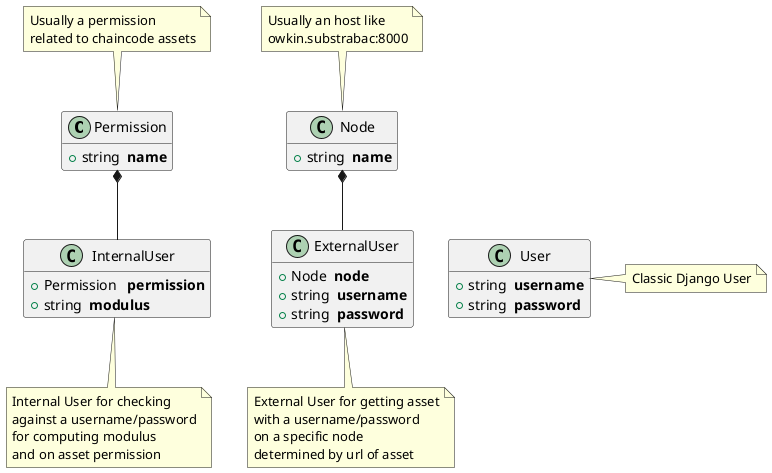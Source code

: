 @startuml

skinparam shadowing false

class Permission {
    +string  <b>name</b>
}

class Node {
    +string  <b>name</b>
}

class InternalUser {
    +Permission   <b>permission</b>
    +string  <b>modulus</b>
}

class ExternalUser {
    +Node  <b>node</b>
    +string  <b>username</b>
    +string  <b>password</b>
}

class User {
    +string  <b>username</b>
    +string  <b>password</b>
}

Node  *-- ExternalUser
Permission *-- InternalUser

InternalUser -[hidden]> ExternalUser
ExternalUser -[hidden]r-> User

note bottom of InternalUser
Internal User for checking
against a username/password
for computing modulus
and on asset permission
end note

note bottom of ExternalUser
External User for getting asset
with a username/password
on a specific node
determined by url of asset
end note

note top of Node
Usually an host like
owkin.substrabac:8000
end note

note top of Permission
Usually a permission
related to chaincode assets
end note

note right of User
Classic Django User
end note

hide empty members

@enduml
